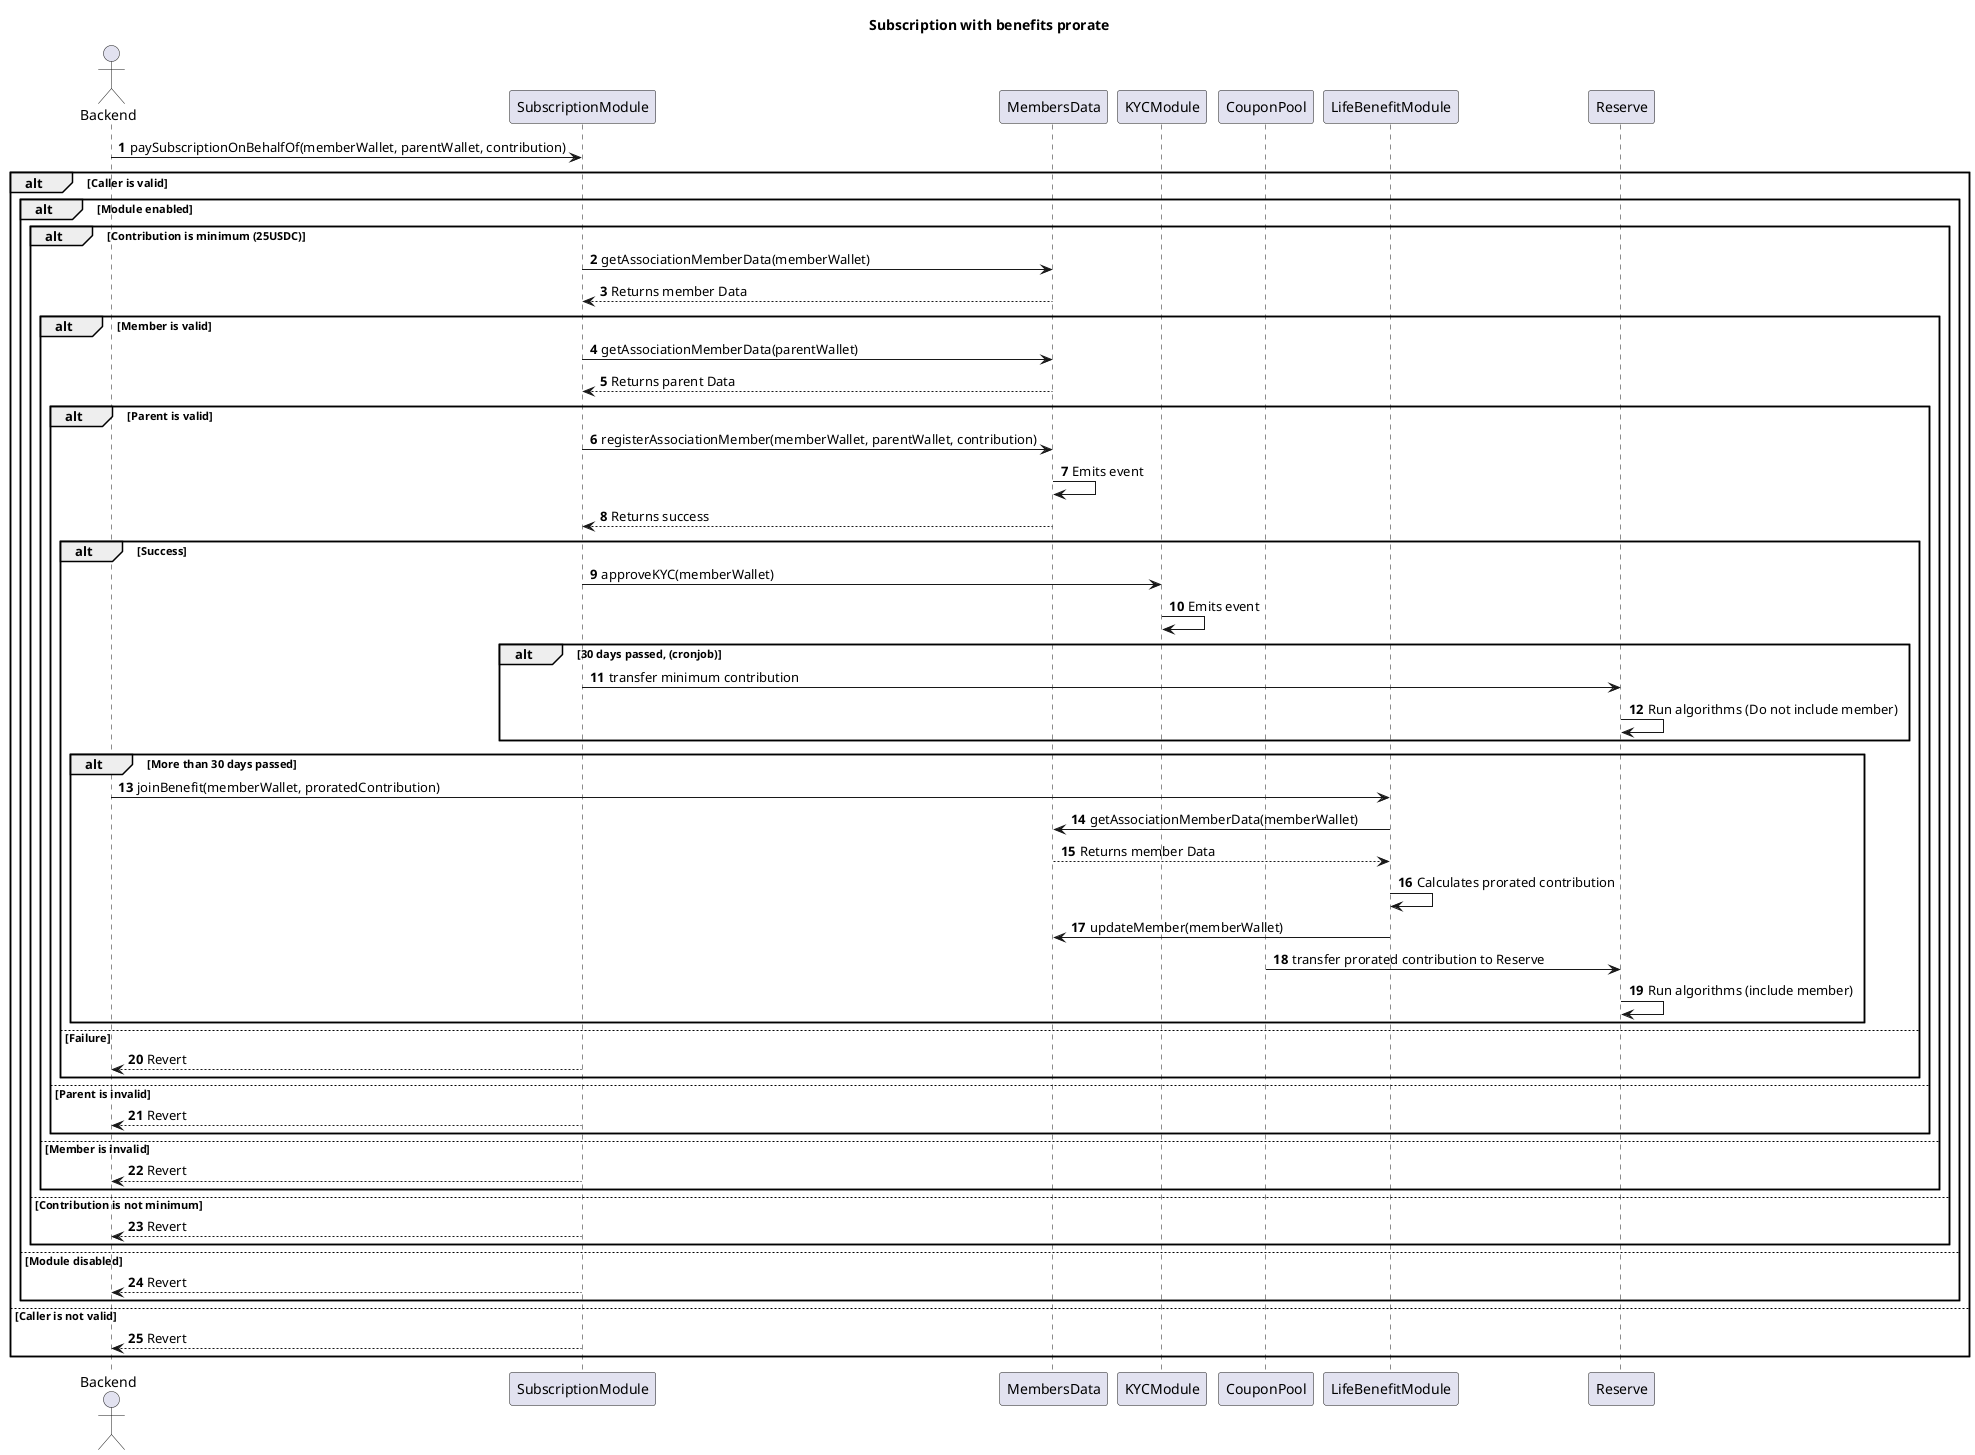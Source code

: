 @startuml Subscriptions with benefits prorate
title Subscription with benefits prorate
autonumber

actor Backend
participant SubscriptionModule
participant MembersData
participant KYCModule
participant CouponPool
participant LifeBenefitModule
participant Reserve

Backend -> SubscriptionModule: paySubscriptionOnBehalfOf(memberWallet, parentWallet, contribution)

alt Caller is valid
  alt Module enabled
    alt Contribution is minimum (25USDC)
      SubscriptionModule -> MembersData: getAssociationMemberData(memberWallet)
      MembersData --> SubscriptionModule: Returns member Data

      alt Member is valid
        SubscriptionModule -> MembersData: getAssociationMemberData(parentWallet)
        MembersData --> SubscriptionModule: Returns parent Data

        alt Parent is valid
          SubscriptionModule -> MembersData: registerAssociationMember(memberWallet, parentWallet, contribution)
          MembersData -> MembersData: Emits event
          MembersData --> SubscriptionModule: Returns success

          alt Success
            SubscriptionModule -> KYCModule: approveKYC(memberWallet)
            KYCModule -> KYCModule: Emits event

            alt 30 days passed, (cronjob)
                SubscriptionModule -> Reserve: transfer minimum contribution
                Reserve -> Reserve: Run algorithms (Do not include member)
            end

            alt More than 30 days passed
                Backend -> LifeBenefitModule: joinBenefit(memberWallet, proratedContribution)
                LifeBenefitModule -> MembersData: getAssociationMemberData(memberWallet)
                MembersData --> LifeBenefitModule: Returns member Data
                LifeBenefitModule -> LifeBenefitModule: Calculates prorated contribution
                LifeBenefitModule -> MembersData: updateMember(memberWallet)
                CouponPool -> Reserve: transfer prorated contribution to Reserve 
                Reserve -> Reserve: Run algorithms (include member)
            end            

          else Failure
            SubscriptionModule --> Backend: Revert
          end

        else Parent is invalid
          SubscriptionModule --> Backend: Revert
        end

      else Member is invalid 
        SubscriptionModule --> Backend: Revert
      end

    else Contribution is not minimum
      SubscriptionModule --> Backend: Revert
    end

  else Module disabled
    SubscriptionModule --> Backend: Revert
  end

else Caller is not valid
  SubscriptionModule --> Backend: Revert
end

@enduml
